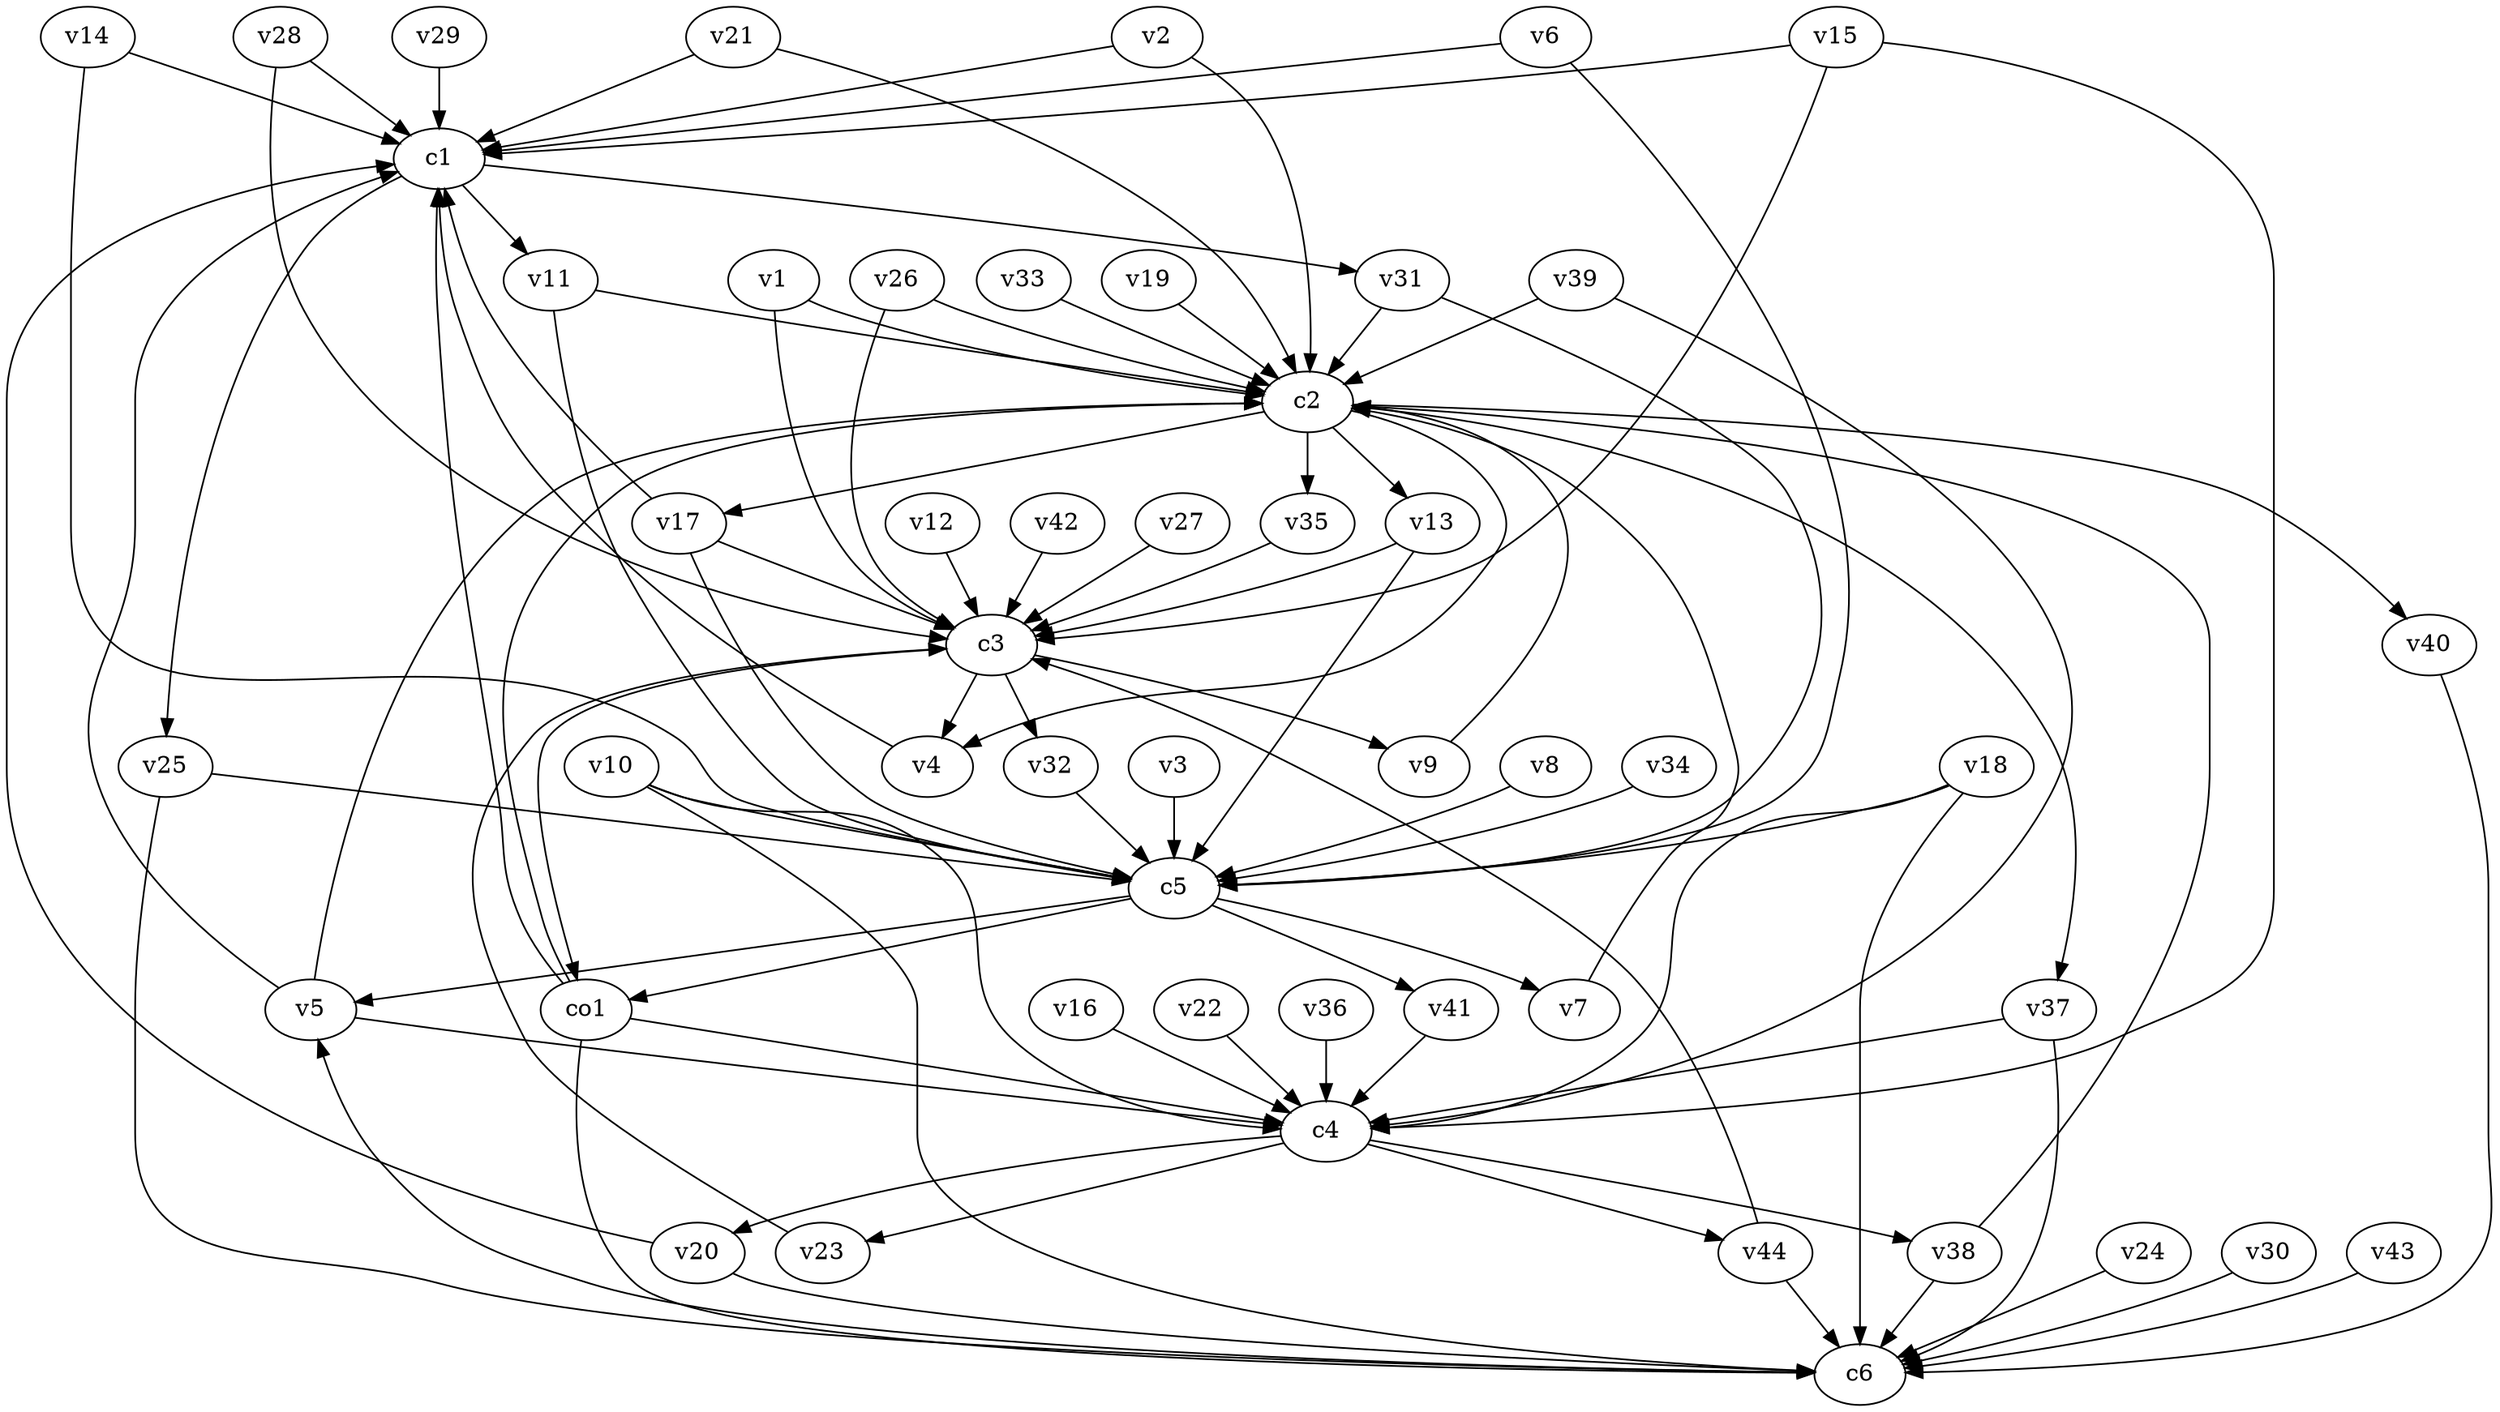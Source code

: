 strict digraph  {
c1;
c2;
c3;
c4;
c5;
c6;
v1;
v2;
v3;
v4;
v5;
v6;
v7;
v8;
v9;
v10;
v11;
v12;
v13;
v14;
v15;
v16;
v17;
v18;
v19;
v20;
v21;
v22;
v23;
v24;
v25;
v26;
v27;
v28;
v29;
v30;
v31;
v32;
v33;
v34;
v35;
v36;
v37;
v38;
v39;
v40;
v41;
v42;
v43;
v44;
co1;
c1 -> v11  [weight=1];
c1 -> v25  [weight=1];
c1 -> v31  [weight=1];
c2 -> v35  [weight=1];
c2 -> v17  [weight=1];
c2 -> v13  [weight=1];
c2 -> v4  [weight=1];
c2 -> v40  [weight=1];
c2 -> v37  [weight=1];
c3 -> co1  [weight=1];
c3 -> v4  [weight=1];
c3 -> v32  [weight=1];
c3 -> v9  [weight=1];
c4 -> v38  [weight=1];
c4 -> v20  [weight=1];
c4 -> v23  [weight=1];
c4 -> v44  [weight=1];
c5 -> co1  [weight=1];
c5 -> v7  [weight=1];
c5 -> v5  [weight=1];
c5 -> v41  [weight=1];
c6 -> v5  [weight=1];
v1 -> c2  [weight=1];
v1 -> c3  [weight=1];
v2 -> c1  [weight=1];
v2 -> c2  [weight=1];
v3 -> c5  [weight=1];
v4 -> c1  [weight=1];
v5 -> c4  [weight=1];
v5 -> c2  [weight=1];
v5 -> c1  [weight=1];
v6 -> c1  [weight=1];
v6 -> c5  [weight=1];
v7 -> c2  [weight=1];
v8 -> c5  [weight=1];
v9 -> c2  [weight=1];
v10 -> c5  [weight=1];
v10 -> c4  [weight=1];
v10 -> c6  [weight=1];
v11 -> c5  [weight=1];
v11 -> c2  [weight=1];
v12 -> c3  [weight=1];
v13 -> c3  [weight=1];
v13 -> c5  [weight=1];
v14 -> c5  [weight=1];
v14 -> c1  [weight=1];
v15 -> c4  [weight=1];
v15 -> c1  [weight=1];
v15 -> c3  [weight=1];
v16 -> c4  [weight=1];
v17 -> c3  [weight=1];
v17 -> c1  [weight=1];
v17 -> c5  [weight=1];
v18 -> c6  [weight=1];
v18 -> c4  [weight=1];
v18 -> c5  [weight=1];
v19 -> c2  [weight=1];
v20 -> c1  [weight=1];
v20 -> c6  [weight=1];
v21 -> c2  [weight=1];
v21 -> c1  [weight=1];
v22 -> c4  [weight=1];
v23 -> c3  [weight=1];
v24 -> c6  [weight=1];
v25 -> c6  [weight=1];
v25 -> c5  [weight=1];
v26 -> c3  [weight=1];
v26 -> c2  [weight=1];
v27 -> c3  [weight=1];
v28 -> c3  [weight=1];
v28 -> c1  [weight=1];
v29 -> c1  [weight=1];
v30 -> c6  [weight=1];
v31 -> c5  [weight=1];
v31 -> c2  [weight=1];
v32 -> c5  [weight=1];
v33 -> c2  [weight=1];
v34 -> c5  [weight=1];
v35 -> c3  [weight=1];
v36 -> c4  [weight=1];
v37 -> c6  [weight=1];
v37 -> c4  [weight=1];
v38 -> c6  [weight=1];
v38 -> c2  [weight=1];
v39 -> c2  [weight=1];
v39 -> c4  [weight=1];
v40 -> c6  [weight=1];
v41 -> c4  [weight=1];
v42 -> c3  [weight=1];
v43 -> c6  [weight=1];
v44 -> c3  [weight=1];
v44 -> c6  [weight=1];
co1 -> c4  [weight=1];
co1 -> c6  [weight=1];
co1 -> c2  [weight=1];
co1 -> c1  [weight=1];
}
